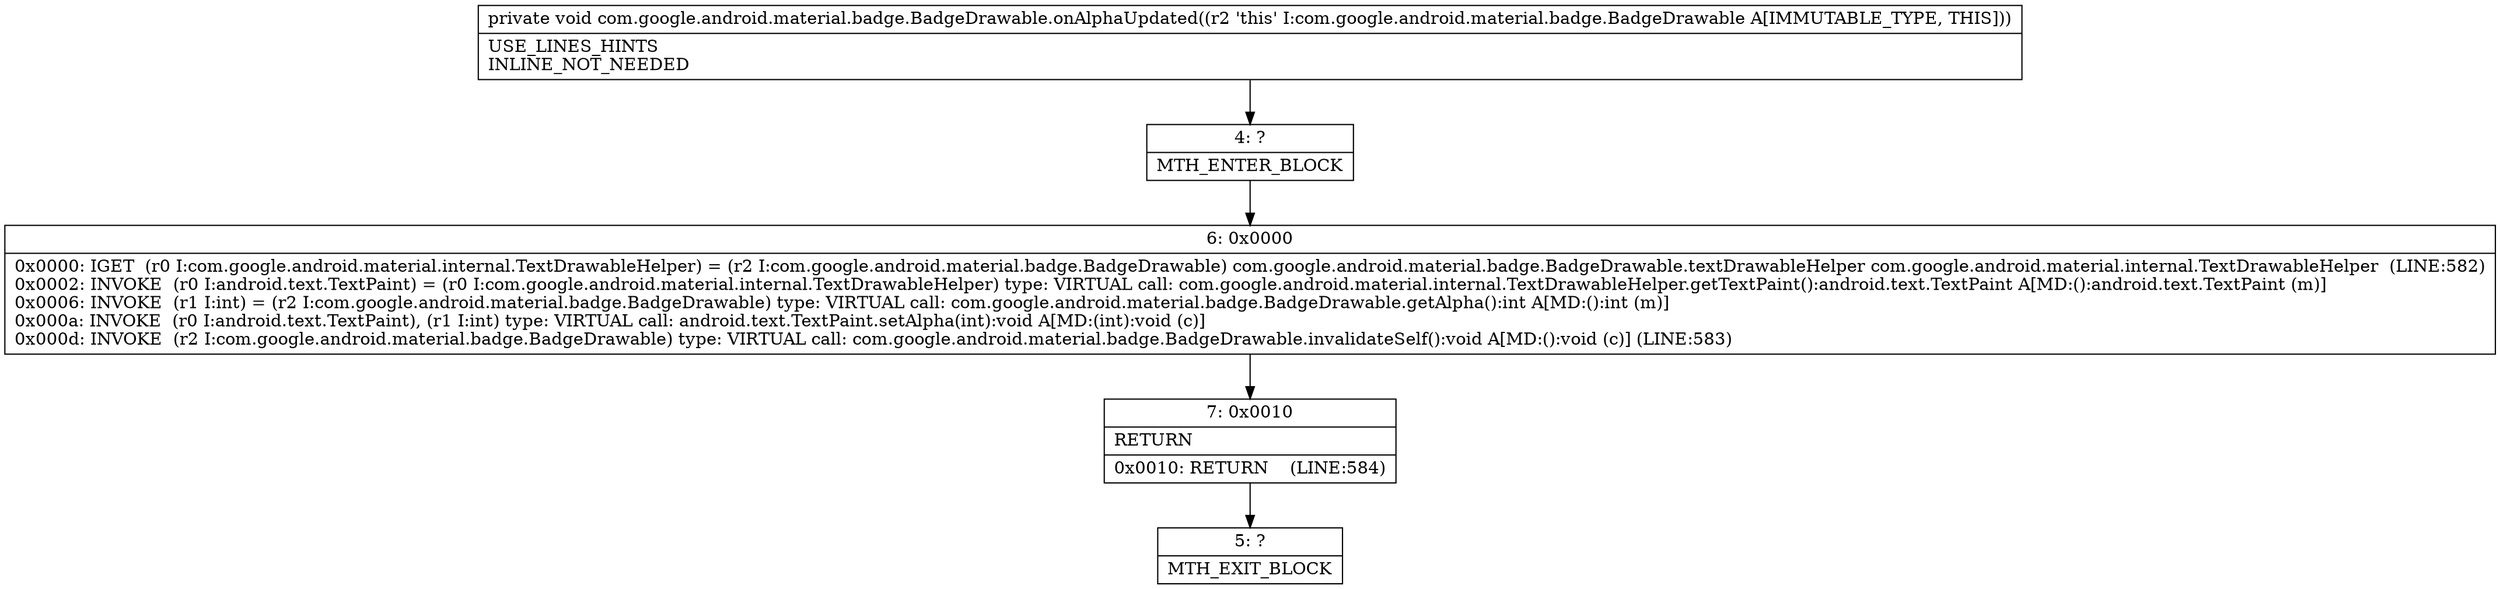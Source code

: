 digraph "CFG forcom.google.android.material.badge.BadgeDrawable.onAlphaUpdated()V" {
Node_4 [shape=record,label="{4\:\ ?|MTH_ENTER_BLOCK\l}"];
Node_6 [shape=record,label="{6\:\ 0x0000|0x0000: IGET  (r0 I:com.google.android.material.internal.TextDrawableHelper) = (r2 I:com.google.android.material.badge.BadgeDrawable) com.google.android.material.badge.BadgeDrawable.textDrawableHelper com.google.android.material.internal.TextDrawableHelper  (LINE:582)\l0x0002: INVOKE  (r0 I:android.text.TextPaint) = (r0 I:com.google.android.material.internal.TextDrawableHelper) type: VIRTUAL call: com.google.android.material.internal.TextDrawableHelper.getTextPaint():android.text.TextPaint A[MD:():android.text.TextPaint (m)]\l0x0006: INVOKE  (r1 I:int) = (r2 I:com.google.android.material.badge.BadgeDrawable) type: VIRTUAL call: com.google.android.material.badge.BadgeDrawable.getAlpha():int A[MD:():int (m)]\l0x000a: INVOKE  (r0 I:android.text.TextPaint), (r1 I:int) type: VIRTUAL call: android.text.TextPaint.setAlpha(int):void A[MD:(int):void (c)]\l0x000d: INVOKE  (r2 I:com.google.android.material.badge.BadgeDrawable) type: VIRTUAL call: com.google.android.material.badge.BadgeDrawable.invalidateSelf():void A[MD:():void (c)] (LINE:583)\l}"];
Node_7 [shape=record,label="{7\:\ 0x0010|RETURN\l|0x0010: RETURN    (LINE:584)\l}"];
Node_5 [shape=record,label="{5\:\ ?|MTH_EXIT_BLOCK\l}"];
MethodNode[shape=record,label="{private void com.google.android.material.badge.BadgeDrawable.onAlphaUpdated((r2 'this' I:com.google.android.material.badge.BadgeDrawable A[IMMUTABLE_TYPE, THIS]))  | USE_LINES_HINTS\lINLINE_NOT_NEEDED\l}"];
MethodNode -> Node_4;Node_4 -> Node_6;
Node_6 -> Node_7;
Node_7 -> Node_5;
}

